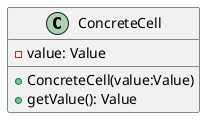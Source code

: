 @startuml

    class ConcreteCell {
        -value: Value
        +ConcreteCell(value:Value)
        +getValue(): Value
    }

@enduml
